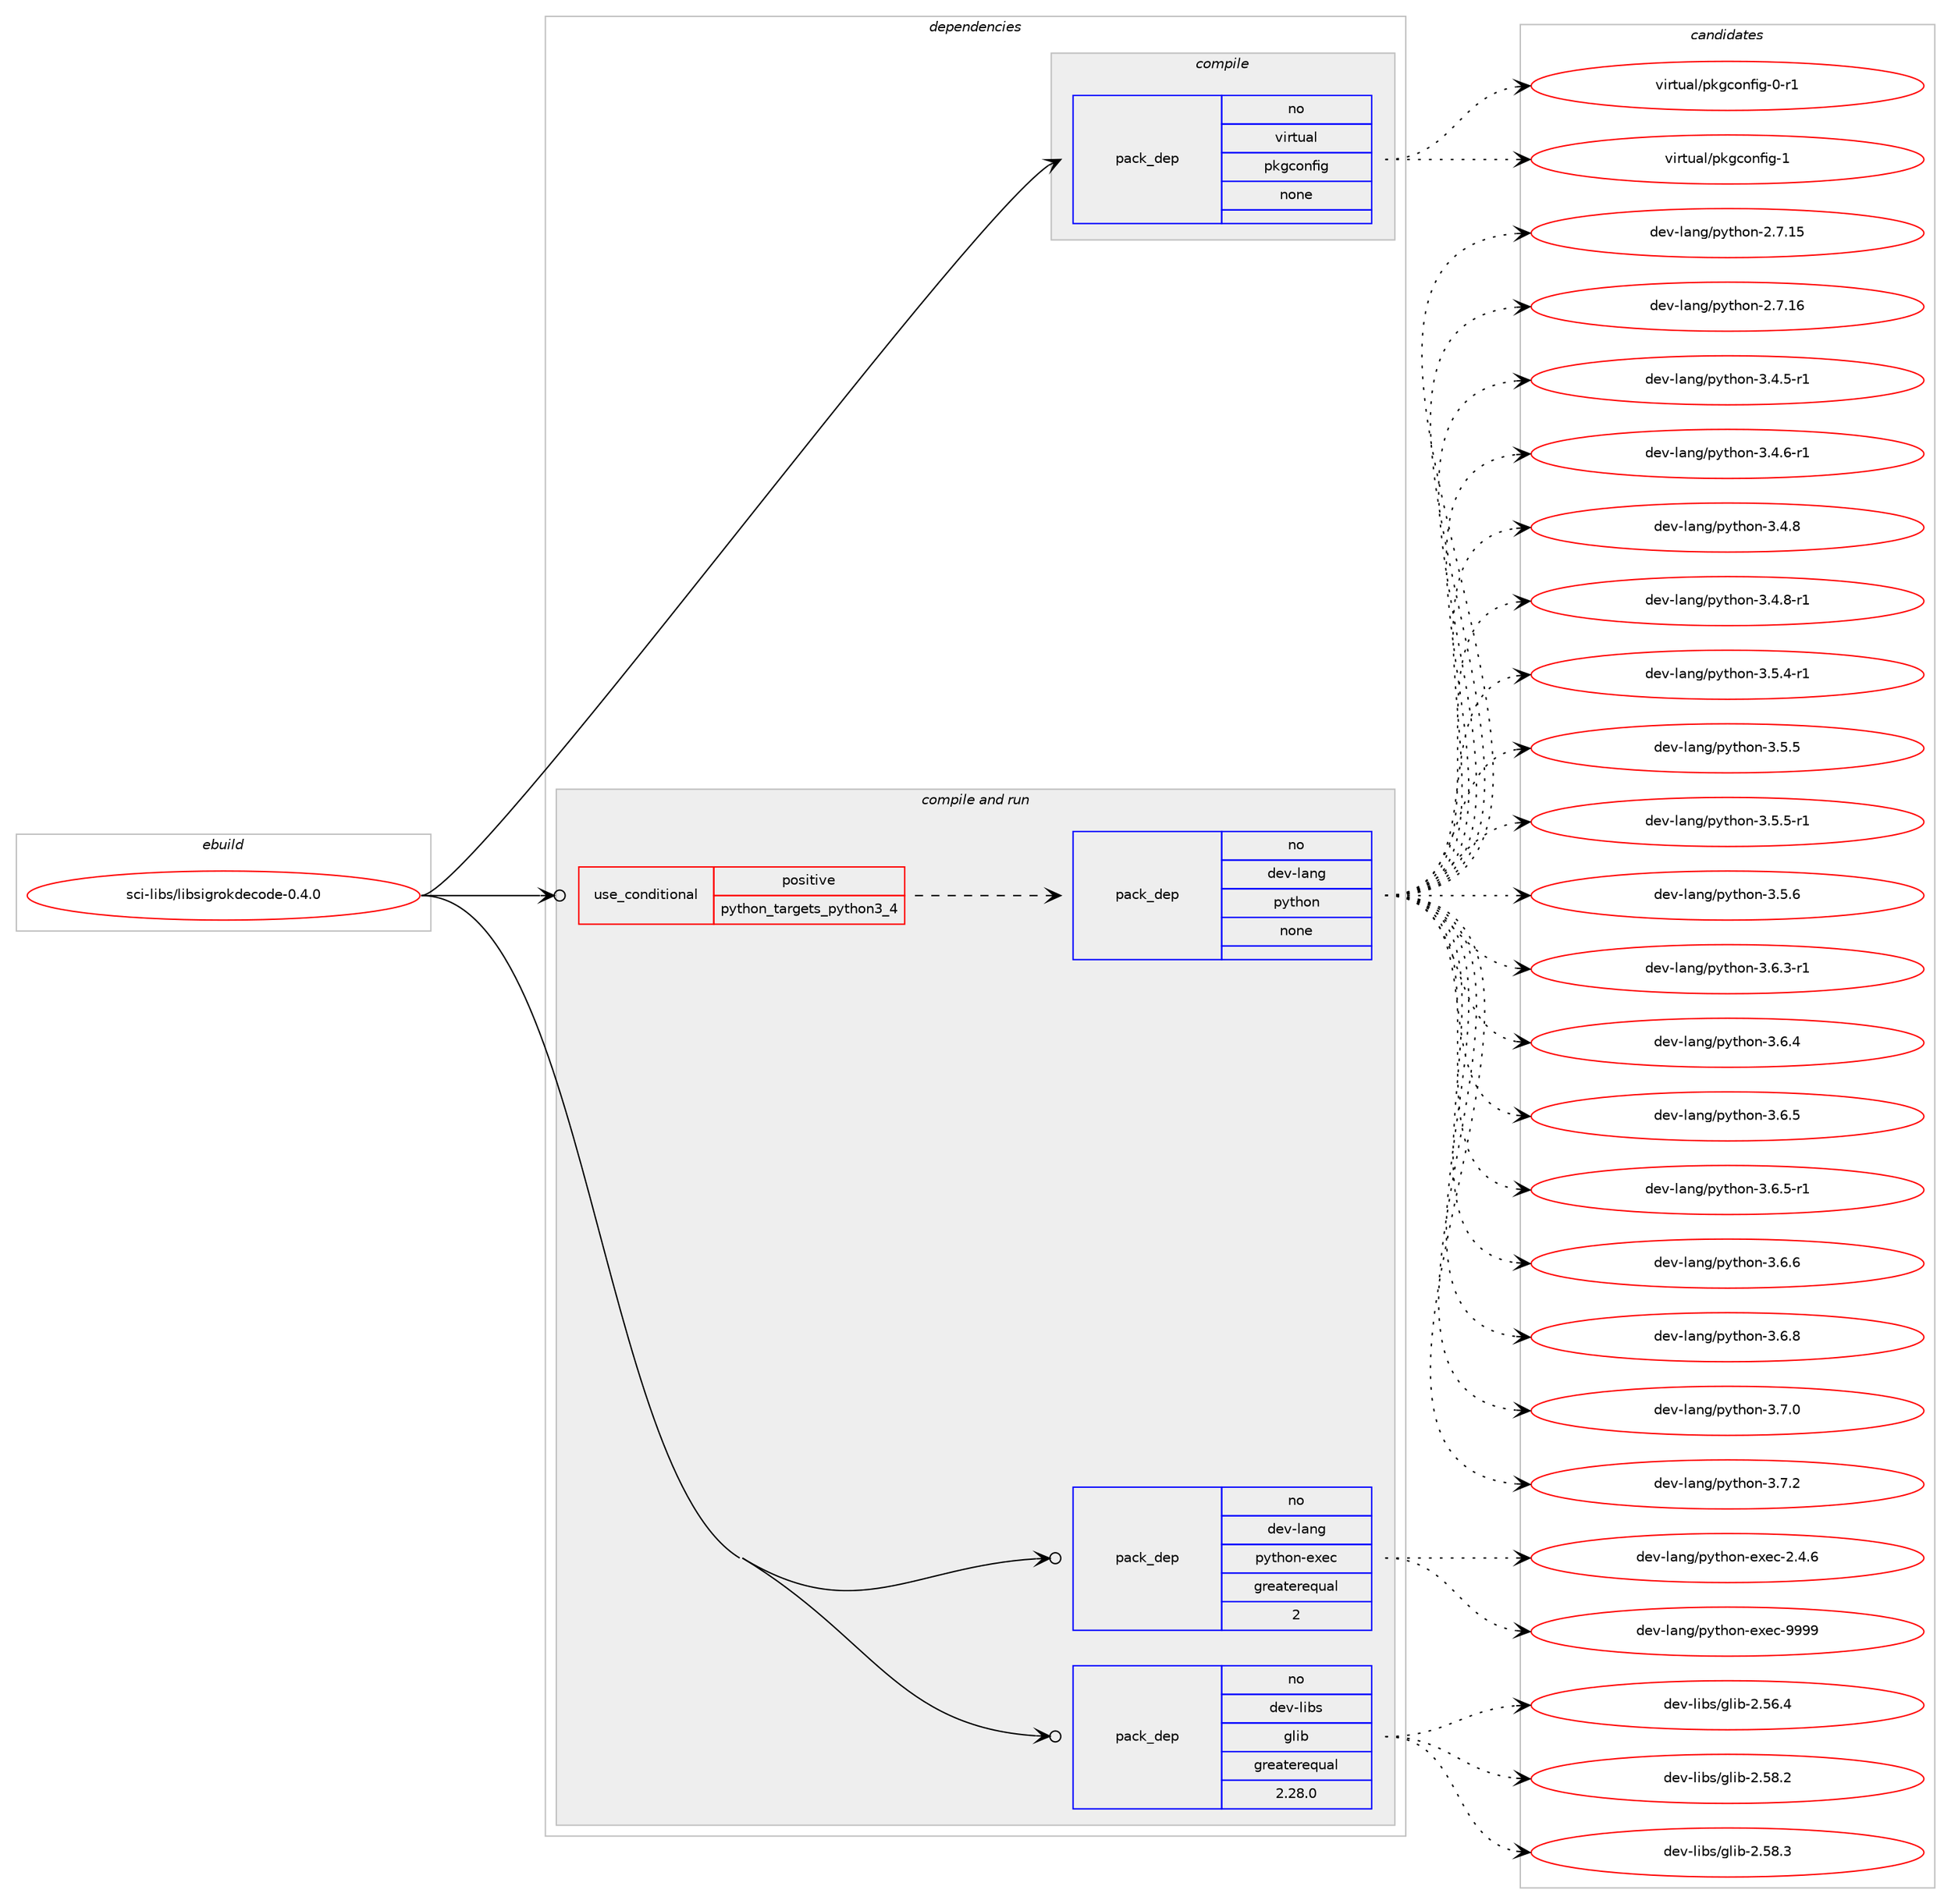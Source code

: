 digraph prolog {

# *************
# Graph options
# *************

newrank=true;
concentrate=true;
compound=true;
graph [rankdir=LR,fontname=Helvetica,fontsize=10,ranksep=1.5];#, ranksep=2.5, nodesep=0.2];
edge  [arrowhead=vee];
node  [fontname=Helvetica,fontsize=10];

# **********
# The ebuild
# **********

subgraph cluster_leftcol {
color=gray;
rank=same;
label=<<i>ebuild</i>>;
id [label="sci-libs/libsigrokdecode-0.4.0", color=red, width=4, href="../sci-libs/libsigrokdecode-0.4.0.svg"];
}

# ****************
# The dependencies
# ****************

subgraph cluster_midcol {
color=gray;
label=<<i>dependencies</i>>;
subgraph cluster_compile {
fillcolor="#eeeeee";
style=filled;
label=<<i>compile</i>>;
subgraph pack1213122 {
dependency1694582 [label=<<TABLE BORDER="0" CELLBORDER="1" CELLSPACING="0" CELLPADDING="4" WIDTH="220"><TR><TD ROWSPAN="6" CELLPADDING="30">pack_dep</TD></TR><TR><TD WIDTH="110">no</TD></TR><TR><TD>virtual</TD></TR><TR><TD>pkgconfig</TD></TR><TR><TD>none</TD></TR><TR><TD></TD></TR></TABLE>>, shape=none, color=blue];
}
id:e -> dependency1694582:w [weight=20,style="solid",arrowhead="vee"];
}
subgraph cluster_compileandrun {
fillcolor="#eeeeee";
style=filled;
label=<<i>compile and run</i>>;
subgraph cond453685 {
dependency1694583 [label=<<TABLE BORDER="0" CELLBORDER="1" CELLSPACING="0" CELLPADDING="4"><TR><TD ROWSPAN="3" CELLPADDING="10">use_conditional</TD></TR><TR><TD>positive</TD></TR><TR><TD>python_targets_python3_4</TD></TR></TABLE>>, shape=none, color=red];
subgraph pack1213123 {
dependency1694584 [label=<<TABLE BORDER="0" CELLBORDER="1" CELLSPACING="0" CELLPADDING="4" WIDTH="220"><TR><TD ROWSPAN="6" CELLPADDING="30">pack_dep</TD></TR><TR><TD WIDTH="110">no</TD></TR><TR><TD>dev-lang</TD></TR><TR><TD>python</TD></TR><TR><TD>none</TD></TR><TR><TD></TD></TR></TABLE>>, shape=none, color=blue];
}
dependency1694583:e -> dependency1694584:w [weight=20,style="dashed",arrowhead="vee"];
}
id:e -> dependency1694583:w [weight=20,style="solid",arrowhead="odotvee"];
subgraph pack1213124 {
dependency1694585 [label=<<TABLE BORDER="0" CELLBORDER="1" CELLSPACING="0" CELLPADDING="4" WIDTH="220"><TR><TD ROWSPAN="6" CELLPADDING="30">pack_dep</TD></TR><TR><TD WIDTH="110">no</TD></TR><TR><TD>dev-lang</TD></TR><TR><TD>python-exec</TD></TR><TR><TD>greaterequal</TD></TR><TR><TD>2</TD></TR></TABLE>>, shape=none, color=blue];
}
id:e -> dependency1694585:w [weight=20,style="solid",arrowhead="odotvee"];
subgraph pack1213125 {
dependency1694586 [label=<<TABLE BORDER="0" CELLBORDER="1" CELLSPACING="0" CELLPADDING="4" WIDTH="220"><TR><TD ROWSPAN="6" CELLPADDING="30">pack_dep</TD></TR><TR><TD WIDTH="110">no</TD></TR><TR><TD>dev-libs</TD></TR><TR><TD>glib</TD></TR><TR><TD>greaterequal</TD></TR><TR><TD>2.28.0</TD></TR></TABLE>>, shape=none, color=blue];
}
id:e -> dependency1694586:w [weight=20,style="solid",arrowhead="odotvee"];
}
subgraph cluster_run {
fillcolor="#eeeeee";
style=filled;
label=<<i>run</i>>;
}
}

# **************
# The candidates
# **************

subgraph cluster_choices {
rank=same;
color=gray;
label=<<i>candidates</i>>;

subgraph choice1213122 {
color=black;
nodesep=1;
choice11810511411611797108471121071039911111010210510345484511449 [label="virtual/pkgconfig-0-r1", color=red, width=4,href="../virtual/pkgconfig-0-r1.svg"];
choice1181051141161179710847112107103991111101021051034549 [label="virtual/pkgconfig-1", color=red, width=4,href="../virtual/pkgconfig-1.svg"];
dependency1694582:e -> choice11810511411611797108471121071039911111010210510345484511449:w [style=dotted,weight="100"];
dependency1694582:e -> choice1181051141161179710847112107103991111101021051034549:w [style=dotted,weight="100"];
}
subgraph choice1213123 {
color=black;
nodesep=1;
choice10010111845108971101034711212111610411111045504655464953 [label="dev-lang/python-2.7.15", color=red, width=4,href="../dev-lang/python-2.7.15.svg"];
choice10010111845108971101034711212111610411111045504655464954 [label="dev-lang/python-2.7.16", color=red, width=4,href="../dev-lang/python-2.7.16.svg"];
choice1001011184510897110103471121211161041111104551465246534511449 [label="dev-lang/python-3.4.5-r1", color=red, width=4,href="../dev-lang/python-3.4.5-r1.svg"];
choice1001011184510897110103471121211161041111104551465246544511449 [label="dev-lang/python-3.4.6-r1", color=red, width=4,href="../dev-lang/python-3.4.6-r1.svg"];
choice100101118451089711010347112121116104111110455146524656 [label="dev-lang/python-3.4.8", color=red, width=4,href="../dev-lang/python-3.4.8.svg"];
choice1001011184510897110103471121211161041111104551465246564511449 [label="dev-lang/python-3.4.8-r1", color=red, width=4,href="../dev-lang/python-3.4.8-r1.svg"];
choice1001011184510897110103471121211161041111104551465346524511449 [label="dev-lang/python-3.5.4-r1", color=red, width=4,href="../dev-lang/python-3.5.4-r1.svg"];
choice100101118451089711010347112121116104111110455146534653 [label="dev-lang/python-3.5.5", color=red, width=4,href="../dev-lang/python-3.5.5.svg"];
choice1001011184510897110103471121211161041111104551465346534511449 [label="dev-lang/python-3.5.5-r1", color=red, width=4,href="../dev-lang/python-3.5.5-r1.svg"];
choice100101118451089711010347112121116104111110455146534654 [label="dev-lang/python-3.5.6", color=red, width=4,href="../dev-lang/python-3.5.6.svg"];
choice1001011184510897110103471121211161041111104551465446514511449 [label="dev-lang/python-3.6.3-r1", color=red, width=4,href="../dev-lang/python-3.6.3-r1.svg"];
choice100101118451089711010347112121116104111110455146544652 [label="dev-lang/python-3.6.4", color=red, width=4,href="../dev-lang/python-3.6.4.svg"];
choice100101118451089711010347112121116104111110455146544653 [label="dev-lang/python-3.6.5", color=red, width=4,href="../dev-lang/python-3.6.5.svg"];
choice1001011184510897110103471121211161041111104551465446534511449 [label="dev-lang/python-3.6.5-r1", color=red, width=4,href="../dev-lang/python-3.6.5-r1.svg"];
choice100101118451089711010347112121116104111110455146544654 [label="dev-lang/python-3.6.6", color=red, width=4,href="../dev-lang/python-3.6.6.svg"];
choice100101118451089711010347112121116104111110455146544656 [label="dev-lang/python-3.6.8", color=red, width=4,href="../dev-lang/python-3.6.8.svg"];
choice100101118451089711010347112121116104111110455146554648 [label="dev-lang/python-3.7.0", color=red, width=4,href="../dev-lang/python-3.7.0.svg"];
choice100101118451089711010347112121116104111110455146554650 [label="dev-lang/python-3.7.2", color=red, width=4,href="../dev-lang/python-3.7.2.svg"];
dependency1694584:e -> choice10010111845108971101034711212111610411111045504655464953:w [style=dotted,weight="100"];
dependency1694584:e -> choice10010111845108971101034711212111610411111045504655464954:w [style=dotted,weight="100"];
dependency1694584:e -> choice1001011184510897110103471121211161041111104551465246534511449:w [style=dotted,weight="100"];
dependency1694584:e -> choice1001011184510897110103471121211161041111104551465246544511449:w [style=dotted,weight="100"];
dependency1694584:e -> choice100101118451089711010347112121116104111110455146524656:w [style=dotted,weight="100"];
dependency1694584:e -> choice1001011184510897110103471121211161041111104551465246564511449:w [style=dotted,weight="100"];
dependency1694584:e -> choice1001011184510897110103471121211161041111104551465346524511449:w [style=dotted,weight="100"];
dependency1694584:e -> choice100101118451089711010347112121116104111110455146534653:w [style=dotted,weight="100"];
dependency1694584:e -> choice1001011184510897110103471121211161041111104551465346534511449:w [style=dotted,weight="100"];
dependency1694584:e -> choice100101118451089711010347112121116104111110455146534654:w [style=dotted,weight="100"];
dependency1694584:e -> choice1001011184510897110103471121211161041111104551465446514511449:w [style=dotted,weight="100"];
dependency1694584:e -> choice100101118451089711010347112121116104111110455146544652:w [style=dotted,weight="100"];
dependency1694584:e -> choice100101118451089711010347112121116104111110455146544653:w [style=dotted,weight="100"];
dependency1694584:e -> choice1001011184510897110103471121211161041111104551465446534511449:w [style=dotted,weight="100"];
dependency1694584:e -> choice100101118451089711010347112121116104111110455146544654:w [style=dotted,weight="100"];
dependency1694584:e -> choice100101118451089711010347112121116104111110455146544656:w [style=dotted,weight="100"];
dependency1694584:e -> choice100101118451089711010347112121116104111110455146554648:w [style=dotted,weight="100"];
dependency1694584:e -> choice100101118451089711010347112121116104111110455146554650:w [style=dotted,weight="100"];
}
subgraph choice1213124 {
color=black;
nodesep=1;
choice1001011184510897110103471121211161041111104510112010199455046524654 [label="dev-lang/python-exec-2.4.6", color=red, width=4,href="../dev-lang/python-exec-2.4.6.svg"];
choice10010111845108971101034711212111610411111045101120101994557575757 [label="dev-lang/python-exec-9999", color=red, width=4,href="../dev-lang/python-exec-9999.svg"];
dependency1694585:e -> choice1001011184510897110103471121211161041111104510112010199455046524654:w [style=dotted,weight="100"];
dependency1694585:e -> choice10010111845108971101034711212111610411111045101120101994557575757:w [style=dotted,weight="100"];
}
subgraph choice1213125 {
color=black;
nodesep=1;
choice1001011184510810598115471031081059845504653544652 [label="dev-libs/glib-2.56.4", color=red, width=4,href="../dev-libs/glib-2.56.4.svg"];
choice1001011184510810598115471031081059845504653564650 [label="dev-libs/glib-2.58.2", color=red, width=4,href="../dev-libs/glib-2.58.2.svg"];
choice1001011184510810598115471031081059845504653564651 [label="dev-libs/glib-2.58.3", color=red, width=4,href="../dev-libs/glib-2.58.3.svg"];
dependency1694586:e -> choice1001011184510810598115471031081059845504653544652:w [style=dotted,weight="100"];
dependency1694586:e -> choice1001011184510810598115471031081059845504653564650:w [style=dotted,weight="100"];
dependency1694586:e -> choice1001011184510810598115471031081059845504653564651:w [style=dotted,weight="100"];
}
}

}
